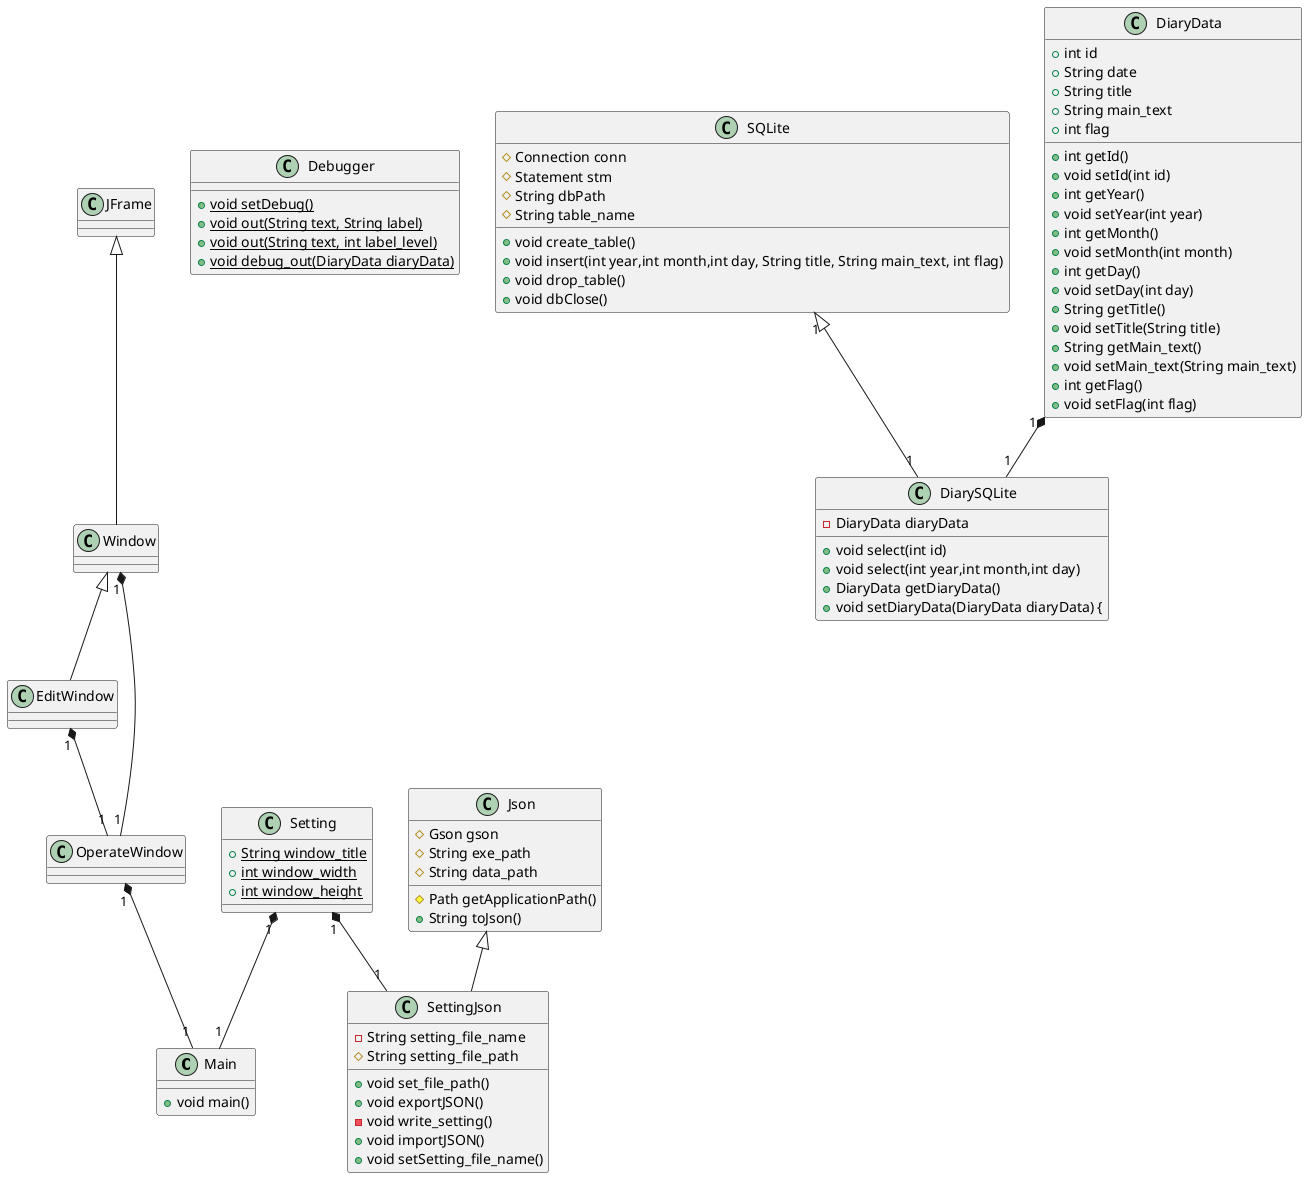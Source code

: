 @startuml
' クラス定義
class Main {
    + void main()
}

class JFrame{
}

class Window {
}

class EditWindow {
}

class OperateWindow {
}

class Json {
    # Gson gson
    # String exe_path
    # String data_path
    # Path getApplicationPath()
    + String toJson()
}

class Setting {
    {static}+ String window_title
    {static}+ int window_width
    {static}+ int window_height
}

class SettingJson {    
    - String setting_file_name
    # String setting_file_path
    + void set_file_path()
    + void exportJSON()
    - void write_setting()
    + void importJSON()
    + void setSetting_file_name()
}

class Debugger{
    {static}+ void setDebug()
    {static}+ void out(String text, String label)
    {static}+ void out(String text, int label_level)
    {static}+ void debug_out(DiaryData diaryData)
}

' DB関連

class SQLite{
    # Connection conn
    # Statement stm
    # String dbPath
    # String table_name
    
    + void create_table() 
    + void insert(int year,int month,int day, String title, String main_text, int flag)
    + void drop_table()
    + void dbClose()
}

class DiarySQLite{
    - DiaryData diaryData
    + void select(int id)
    + void select(int year,int month,int day)
    + DiaryData getDiaryData()
    + void setDiaryData(DiaryData diaryData) {
}

class DiaryData{
    + int id
    + String date
    + String title
    + String main_text
    + int flag

    + int getId()
    + void setId(int id)
    + int getYear()
    + void setYear(int year)
    + int getMonth()
    + void setMonth(int month)
    + int getDay()
    + void setDay(int day)
    + String getTitle()
    + void setTitle(String title)
    + String getMain_text()
    + void setMain_text(String main_text)
    + int getFlag()
    + void setFlag(int flag) 
}



' 関係
' Json <|-- SettingJson : 継承
Json <|-- SettingJson
JFrame <|-- Window
Window "1" *-- "1" OperateWindow
Window <|-- EditWindow
EditWindow "1" *-- "1" OperateWindow
OperateWindow "1" *-- "1" Main
Setting "1" *-- "1" SettingJson
Setting "1" *-- "1" Main
DiaryData "1" *-- "1" DiarySQLite
SQLite "1" <|-- "1" DiarySQLite
@enduml
